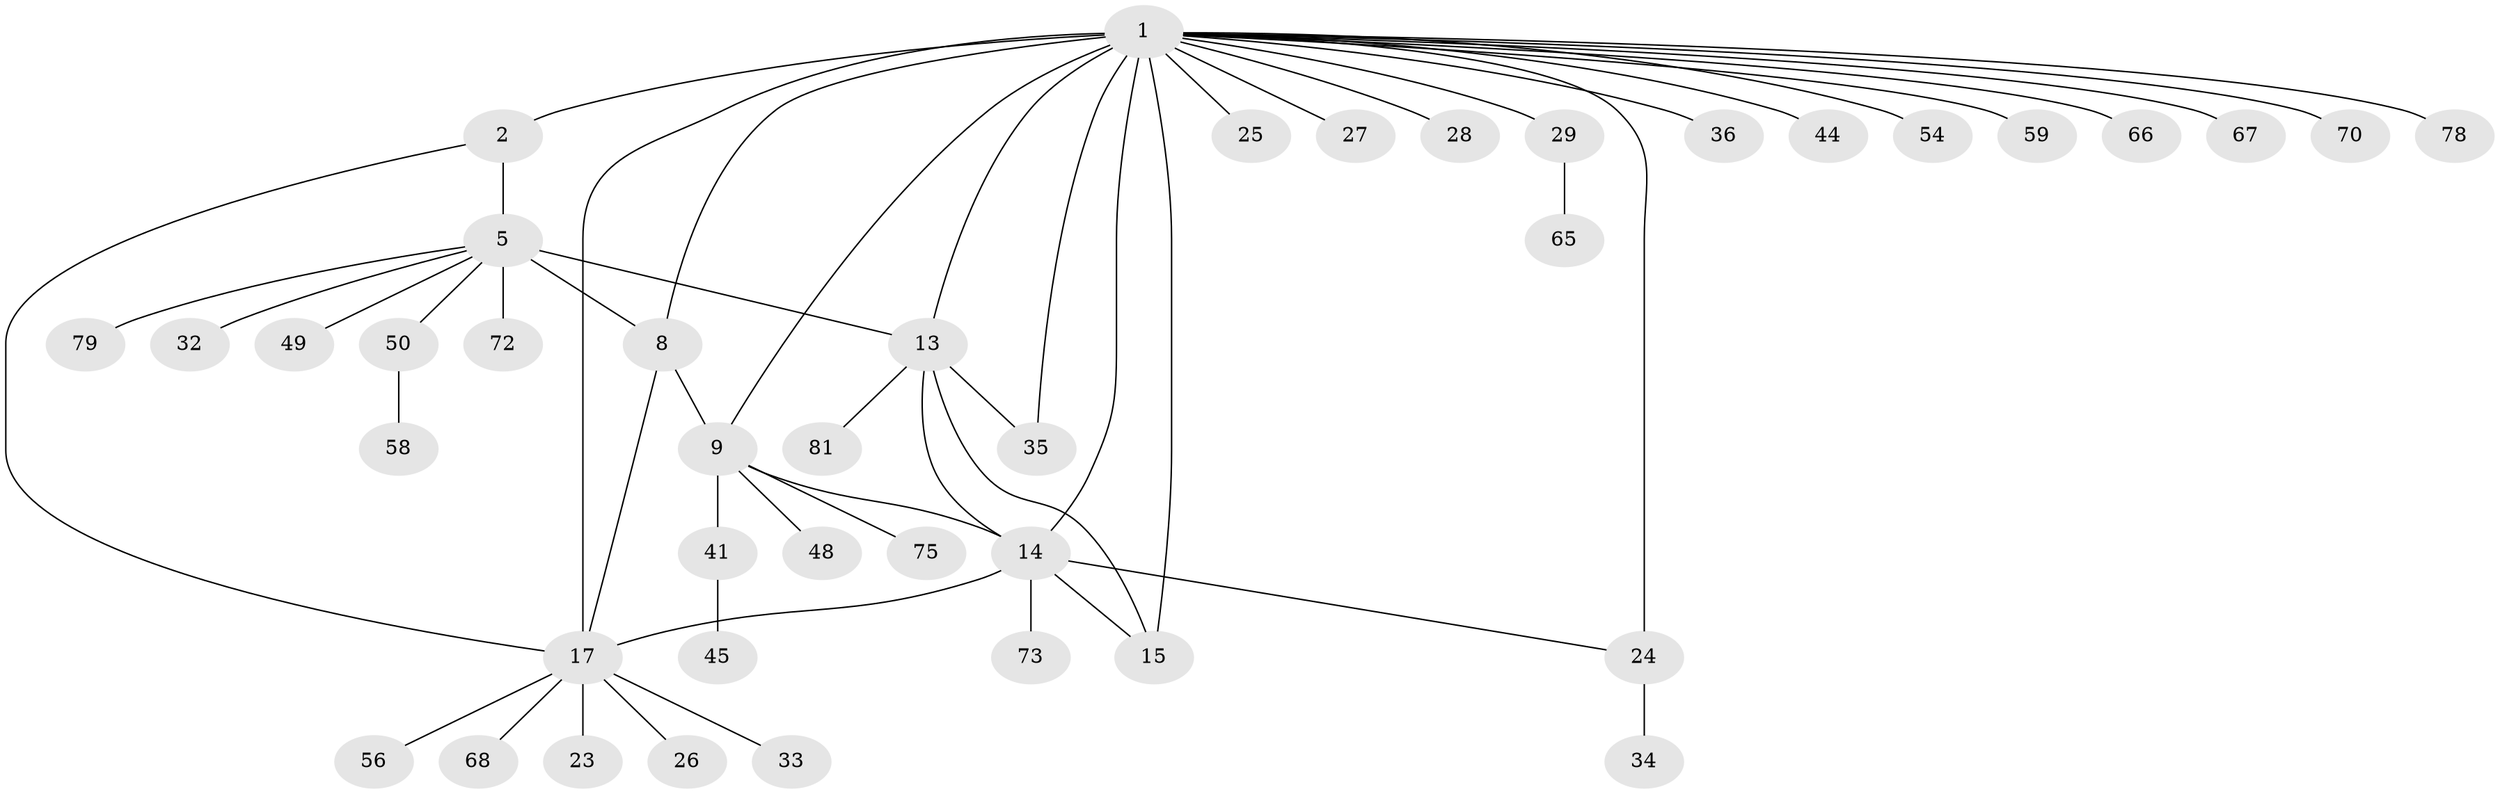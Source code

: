 // original degree distribution, {5: 0.07058823529411765, 12: 0.023529411764705882, 10: 0.011764705882352941, 7: 0.023529411764705882, 9: 0.023529411764705882, 6: 0.011764705882352941, 8: 0.011764705882352941, 4: 0.047058823529411764, 3: 0.047058823529411764, 13: 0.011764705882352941, 2: 0.18823529411764706, 1: 0.5294117647058824}
// Generated by graph-tools (version 1.1) at 2025/15/03/09/25 04:15:51]
// undirected, 42 vertices, 53 edges
graph export_dot {
graph [start="1"]
  node [color=gray90,style=filled];
  1 [super="+4+3+12"];
  2 [super="+64"];
  5 [super="+69+6+7"];
  8 [super="+76+82"];
  9 [super="+10+11+63"];
  13;
  14 [super="+57"];
  15 [super="+38"];
  17 [super="+19"];
  23;
  24 [super="+31"];
  25;
  26 [super="+39"];
  27;
  28;
  29;
  32;
  33;
  34 [super="+42"];
  35;
  36;
  41;
  44;
  45;
  48;
  49;
  50;
  54;
  56;
  58;
  59;
  65;
  66;
  67;
  68;
  70;
  72;
  73;
  75;
  78;
  79;
  81;
  1 -- 2 [weight=3];
  1 -- 66;
  1 -- 13;
  1 -- 14 [weight=3];
  1 -- 15 [weight=2];
  1 -- 78;
  1 -- 17 [weight=4];
  1 -- 24 [weight=2];
  1 -- 25;
  1 -- 27;
  1 -- 29;
  1 -- 44;
  1 -- 54;
  1 -- 67;
  1 -- 36;
  1 -- 70;
  1 -- 35;
  1 -- 9 [weight=3];
  1 -- 59;
  1 -- 28;
  1 -- 8;
  2 -- 17;
  2 -- 5;
  5 -- 8 [weight=3];
  5 -- 13;
  5 -- 50;
  5 -- 72;
  5 -- 79;
  5 -- 32;
  5 -- 49;
  8 -- 17;
  8 -- 9;
  9 -- 41;
  9 -- 48;
  9 -- 75;
  9 -- 14;
  13 -- 14;
  13 -- 15;
  13 -- 35;
  13 -- 81;
  14 -- 15;
  14 -- 24;
  14 -- 73;
  14 -- 17;
  17 -- 26;
  17 -- 33;
  17 -- 68;
  17 -- 23;
  17 -- 56;
  24 -- 34;
  29 -- 65;
  41 -- 45;
  50 -- 58;
}

